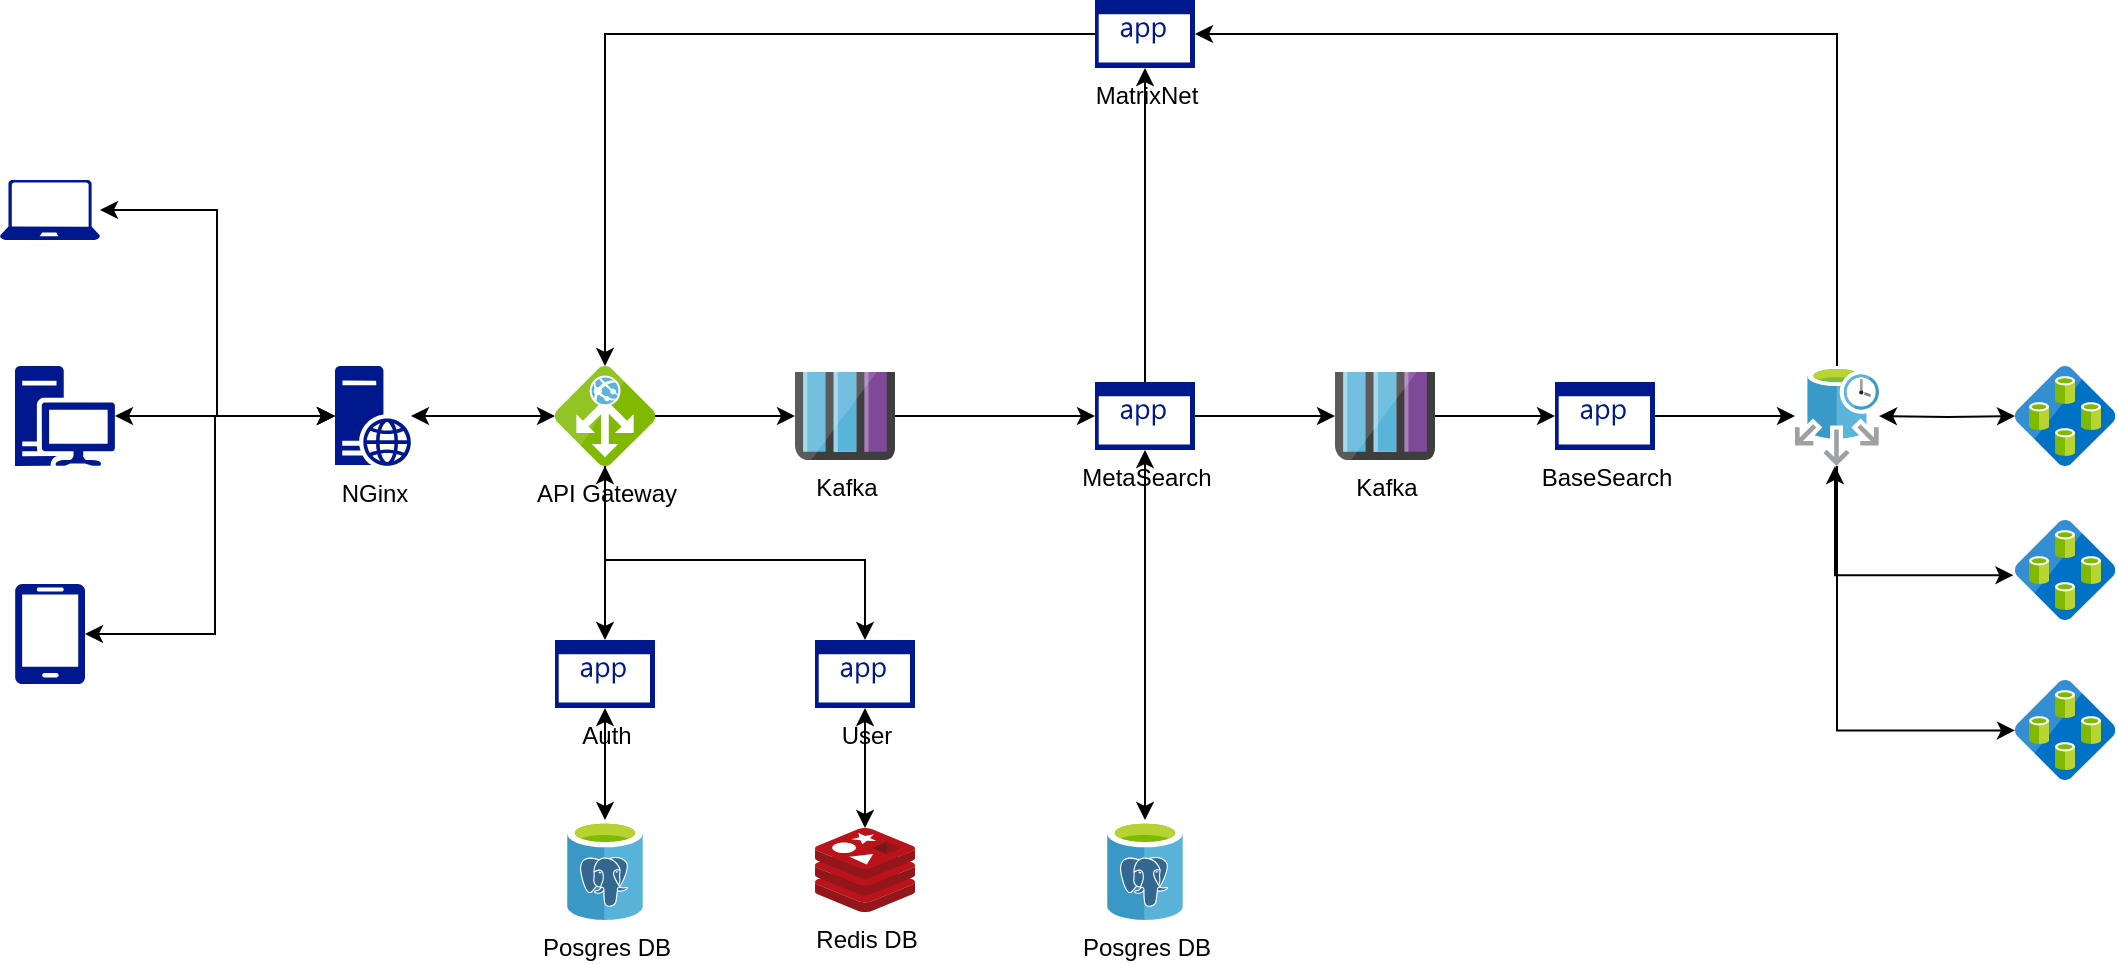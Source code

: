 <mxfile version="24.3.1" type="github">
  <diagram name="Страница — 1" id="2k--8PKjkymN7dlQJCMq">
    <mxGraphModel dx="1050" dy="575" grid="1" gridSize="10" guides="1" tooltips="1" connect="1" arrows="1" fold="1" page="1" pageScale="1" pageWidth="1169" pageHeight="1654" math="0" shadow="0">
      <root>
        <mxCell id="0" />
        <mxCell id="1" parent="0" />
        <mxCell id="XVV5fij0cZweGiHfc1t0-80" value="" style="edgeStyle=orthogonalEdgeStyle;rounded=0;orthogonalLoop=1;jettySize=auto;html=1;" edge="1" parent="1" source="XVV5fij0cZweGiHfc1t0-82" target="XVV5fij0cZweGiHfc1t0-98">
          <mxGeometry relative="1" as="geometry" />
        </mxCell>
        <mxCell id="XVV5fij0cZweGiHfc1t0-81" value="" style="edgeStyle=orthogonalEdgeStyle;rounded=0;orthogonalLoop=1;jettySize=auto;html=1;" edge="1" parent="1" source="XVV5fij0cZweGiHfc1t0-82" target="XVV5fij0cZweGiHfc1t0-92">
          <mxGeometry relative="1" as="geometry" />
        </mxCell>
        <mxCell id="XVV5fij0cZweGiHfc1t0-82" value="API Gateway" style="image;sketch=0;aspect=fixed;html=1;points=[];align=center;fontSize=12;image=img/lib/mscae/Application_Gateway.svg;" vertex="1" parent="1">
          <mxGeometry x="327.5" y="423" width="50" height="50" as="geometry" />
        </mxCell>
        <mxCell id="XVV5fij0cZweGiHfc1t0-83" value="Redis DB" style="image;sketch=0;aspect=fixed;html=1;points=[];align=center;fontSize=12;image=img/lib/mscae/Cache_Redis_Product.svg;" vertex="1" parent="1">
          <mxGeometry x="457.5" y="654" width="50" height="42" as="geometry" />
        </mxCell>
        <mxCell id="XVV5fij0cZweGiHfc1t0-84" value="" style="sketch=0;aspect=fixed;pointerEvents=1;shadow=0;dashed=0;html=1;strokeColor=none;labelPosition=center;verticalLabelPosition=bottom;verticalAlign=top;align=center;fillColor=#00188D;shape=mxgraph.azure.laptop" vertex="1" parent="1">
          <mxGeometry x="50" y="330" width="50" height="30" as="geometry" />
        </mxCell>
        <mxCell id="XVV5fij0cZweGiHfc1t0-85" value="" style="sketch=0;aspect=fixed;pointerEvents=1;shadow=0;dashed=0;html=1;strokeColor=none;labelPosition=center;verticalLabelPosition=bottom;verticalAlign=top;align=center;fillColor=#00188D;shape=mxgraph.azure.mobile" vertex="1" parent="1">
          <mxGeometry x="57.5" y="532" width="35" height="50" as="geometry" />
        </mxCell>
        <mxCell id="XVV5fij0cZweGiHfc1t0-86" value="" style="edgeStyle=orthogonalEdgeStyle;rounded=0;orthogonalLoop=1;jettySize=auto;html=1;startArrow=classic;startFill=1;" edge="1" parent="1" source="XVV5fij0cZweGiHfc1t0-87" target="XVV5fij0cZweGiHfc1t0-90">
          <mxGeometry relative="1" as="geometry" />
        </mxCell>
        <mxCell id="XVV5fij0cZweGiHfc1t0-87" value="" style="sketch=0;aspect=fixed;pointerEvents=1;shadow=0;dashed=0;html=1;strokeColor=none;labelPosition=center;verticalLabelPosition=bottom;verticalAlign=top;align=center;fillColor=#00188D;shape=mxgraph.mscae.enterprise.workstation_client" vertex="1" parent="1">
          <mxGeometry x="57.5" y="423" width="50" height="50" as="geometry" />
        </mxCell>
        <mxCell id="XVV5fij0cZweGiHfc1t0-88" value="Posgres DB" style="image;sketch=0;aspect=fixed;html=1;points=[];align=center;fontSize=12;image=img/lib/mscae/Azure_Database_for_PostgreSQL_servers.svg;" vertex="1" parent="1">
          <mxGeometry x="333.5" y="650" width="38" height="50" as="geometry" />
        </mxCell>
        <mxCell id="XVV5fij0cZweGiHfc1t0-89" value="" style="edgeStyle=orthogonalEdgeStyle;rounded=0;orthogonalLoop=1;jettySize=auto;html=1;startArrow=classic;startFill=1;" edge="1" parent="1" source="XVV5fij0cZweGiHfc1t0-90" target="XVV5fij0cZweGiHfc1t0-82">
          <mxGeometry relative="1" as="geometry" />
        </mxCell>
        <mxCell id="XVV5fij0cZweGiHfc1t0-90" value="NGinx" style="sketch=0;aspect=fixed;pointerEvents=1;shadow=0;dashed=0;html=1;strokeColor=none;labelPosition=center;verticalLabelPosition=bottom;verticalAlign=top;align=center;fillColor=#00188D;shape=mxgraph.mscae.enterprise.web_server" vertex="1" parent="1">
          <mxGeometry x="217.5" y="423" width="38" height="50" as="geometry" />
        </mxCell>
        <mxCell id="XVV5fij0cZweGiHfc1t0-91" value="" style="edgeStyle=orthogonalEdgeStyle;rounded=0;orthogonalLoop=1;jettySize=auto;html=1;startArrow=classic;startFill=1;" edge="1" parent="1" source="XVV5fij0cZweGiHfc1t0-92" target="XVV5fij0cZweGiHfc1t0-88">
          <mxGeometry relative="1" as="geometry" />
        </mxCell>
        <mxCell id="XVV5fij0cZweGiHfc1t0-92" value="Auth" style="sketch=0;aspect=fixed;pointerEvents=1;shadow=0;dashed=0;html=1;strokeColor=none;labelPosition=center;verticalLabelPosition=bottom;verticalAlign=top;align=center;fillColor=#00188D;shape=mxgraph.mscae.enterprise.application" vertex="1" parent="1">
          <mxGeometry x="327.5" y="560" width="50" height="34" as="geometry" />
        </mxCell>
        <mxCell id="XVV5fij0cZweGiHfc1t0-93" value="" style="edgeStyle=orthogonalEdgeStyle;rounded=0;orthogonalLoop=1;jettySize=auto;html=1;startArrow=classic;startFill=1;" edge="1" parent="1" source="XVV5fij0cZweGiHfc1t0-94" target="XVV5fij0cZweGiHfc1t0-83">
          <mxGeometry relative="1" as="geometry" />
        </mxCell>
        <mxCell id="XVV5fij0cZweGiHfc1t0-94" value="User" style="sketch=0;aspect=fixed;pointerEvents=1;shadow=0;dashed=0;html=1;strokeColor=none;labelPosition=center;verticalLabelPosition=bottom;verticalAlign=top;align=center;fillColor=#00188D;shape=mxgraph.mscae.enterprise.application" vertex="1" parent="1">
          <mxGeometry x="457.5" y="560" width="50" height="34" as="geometry" />
        </mxCell>
        <mxCell id="XVV5fij0cZweGiHfc1t0-95" value="" style="edgeStyle=orthogonalEdgeStyle;rounded=0;orthogonalLoop=1;jettySize=auto;html=1;" edge="1" parent="1" source="XVV5fij0cZweGiHfc1t0-118" target="XVV5fij0cZweGiHfc1t0-102">
          <mxGeometry relative="1" as="geometry" />
        </mxCell>
        <mxCell id="XVV5fij0cZweGiHfc1t0-96" value="MetaSearch" style="sketch=0;aspect=fixed;pointerEvents=1;shadow=0;dashed=0;html=1;strokeColor=none;labelPosition=center;verticalLabelPosition=bottom;verticalAlign=top;align=center;fillColor=#00188D;shape=mxgraph.mscae.enterprise.application" vertex="1" parent="1">
          <mxGeometry x="597.5" y="431" width="50" height="34" as="geometry" />
        </mxCell>
        <mxCell id="XVV5fij0cZweGiHfc1t0-97" value="" style="edgeStyle=orthogonalEdgeStyle;rounded=0;orthogonalLoop=1;jettySize=auto;html=1;" edge="1" parent="1" source="XVV5fij0cZweGiHfc1t0-98" target="XVV5fij0cZweGiHfc1t0-96">
          <mxGeometry relative="1" as="geometry" />
        </mxCell>
        <mxCell id="XVV5fij0cZweGiHfc1t0-98" value="Kafka" style="image;sketch=0;aspect=fixed;html=1;points=[];align=center;fontSize=12;image=img/lib/mscae/Queues_Storage.svg;" vertex="1" parent="1">
          <mxGeometry x="447.5" y="426" width="50" height="44" as="geometry" />
        </mxCell>
        <mxCell id="XVV5fij0cZweGiHfc1t0-99" style="edgeStyle=orthogonalEdgeStyle;rounded=0;orthogonalLoop=1;jettySize=auto;html=1;entryX=0;entryY=0.5;entryDx=0;entryDy=0;entryPerimeter=0;startArrow=classic;startFill=1;" edge="1" parent="1" source="XVV5fij0cZweGiHfc1t0-84" target="XVV5fij0cZweGiHfc1t0-90">
          <mxGeometry relative="1" as="geometry">
            <Array as="points">
              <mxPoint x="158.5" y="345" />
              <mxPoint x="158.5" y="448" />
            </Array>
          </mxGeometry>
        </mxCell>
        <mxCell id="XVV5fij0cZweGiHfc1t0-100" style="edgeStyle=orthogonalEdgeStyle;rounded=0;orthogonalLoop=1;jettySize=auto;html=1;entryX=0;entryY=0.5;entryDx=0;entryDy=0;entryPerimeter=0;startArrow=classic;startFill=1;" edge="1" parent="1" source="XVV5fij0cZweGiHfc1t0-85" target="XVV5fij0cZweGiHfc1t0-90">
          <mxGeometry relative="1" as="geometry">
            <Array as="points">
              <mxPoint x="157.5" y="557" />
              <mxPoint x="157.5" y="448" />
            </Array>
          </mxGeometry>
        </mxCell>
        <mxCell id="XVV5fij0cZweGiHfc1t0-101" value="" style="edgeStyle=orthogonalEdgeStyle;rounded=0;orthogonalLoop=1;jettySize=auto;html=1;" edge="1" parent="1" source="XVV5fij0cZweGiHfc1t0-102" target="XVV5fij0cZweGiHfc1t0-104">
          <mxGeometry relative="1" as="geometry" />
        </mxCell>
        <mxCell id="XVV5fij0cZweGiHfc1t0-102" value="BaseSearch" style="sketch=0;aspect=fixed;pointerEvents=1;shadow=0;dashed=0;html=1;strokeColor=none;labelPosition=center;verticalLabelPosition=bottom;verticalAlign=top;align=center;fillColor=#00188D;shape=mxgraph.mscae.enterprise.application" vertex="1" parent="1">
          <mxGeometry x="827.5" y="431" width="50" height="34" as="geometry" />
        </mxCell>
        <mxCell id="XVV5fij0cZweGiHfc1t0-103" value="" style="edgeStyle=orthogonalEdgeStyle;rounded=0;orthogonalLoop=1;jettySize=auto;html=1;startArrow=classic;startFill=1;" edge="1" parent="1" target="XVV5fij0cZweGiHfc1t0-105">
          <mxGeometry relative="1" as="geometry">
            <mxPoint x="989.5" y="448" as="sourcePoint" />
          </mxGeometry>
        </mxCell>
        <mxCell id="XVV5fij0cZweGiHfc1t0-104" value="" style="image;sketch=0;aspect=fixed;html=1;points=[];align=center;fontSize=12;image=img/lib/mscae/Elastic_Job_Agents.svg;" vertex="1" parent="1">
          <mxGeometry x="947.5" y="423" width="42" height="50" as="geometry" />
        </mxCell>
        <mxCell id="XVV5fij0cZweGiHfc1t0-105" value="" style="image;sketch=0;aspect=fixed;html=1;points=[];align=center;fontSize=12;image=img/lib/mscae/Elastic_Database_Pools.svg;" vertex="1" parent="1">
          <mxGeometry x="1057.5" y="423" width="50" height="50" as="geometry" />
        </mxCell>
        <mxCell id="XVV5fij0cZweGiHfc1t0-106" value="" style="image;sketch=0;aspect=fixed;html=1;points=[];align=center;fontSize=12;image=img/lib/mscae/Elastic_Database_Pools.svg;" vertex="1" parent="1">
          <mxGeometry x="1057.5" y="500" width="50" height="50" as="geometry" />
        </mxCell>
        <mxCell id="XVV5fij0cZweGiHfc1t0-107" value="" style="image;sketch=0;aspect=fixed;html=1;points=[];align=center;fontSize=12;image=img/lib/mscae/Elastic_Database_Pools.svg;" vertex="1" parent="1">
          <mxGeometry x="1057.5" y="580" width="50" height="50" as="geometry" />
        </mxCell>
        <mxCell id="XVV5fij0cZweGiHfc1t0-108" style="edgeStyle=orthogonalEdgeStyle;rounded=0;orthogonalLoop=1;jettySize=auto;html=1;entryX=0.5;entryY=0;entryDx=0;entryDy=0;entryPerimeter=0;startArrow=classic;startFill=1;" edge="1" parent="1" source="XVV5fij0cZweGiHfc1t0-82" target="XVV5fij0cZweGiHfc1t0-94">
          <mxGeometry relative="1" as="geometry">
            <Array as="points">
              <mxPoint x="352.5" y="520" />
              <mxPoint x="482.5" y="520" />
            </Array>
          </mxGeometry>
        </mxCell>
        <mxCell id="XVV5fij0cZweGiHfc1t0-109" value="MatrixNet" style="sketch=0;aspect=fixed;pointerEvents=1;shadow=0;dashed=0;html=1;strokeColor=none;labelPosition=center;verticalLabelPosition=bottom;verticalAlign=top;align=center;fillColor=#00188D;shape=mxgraph.mscae.enterprise.application" vertex="1" parent="1">
          <mxGeometry x="597.5" y="240" width="50" height="34" as="geometry" />
        </mxCell>
        <mxCell id="XVV5fij0cZweGiHfc1t0-110" style="edgeStyle=orthogonalEdgeStyle;rounded=0;orthogonalLoop=1;jettySize=auto;html=1;entryX=1;entryY=0.5;entryDx=0;entryDy=0;entryPerimeter=0;" edge="1" parent="1" source="XVV5fij0cZweGiHfc1t0-104" target="XVV5fij0cZweGiHfc1t0-109">
          <mxGeometry relative="1" as="geometry">
            <Array as="points">
              <mxPoint x="969" y="257" />
            </Array>
          </mxGeometry>
        </mxCell>
        <mxCell id="XVV5fij0cZweGiHfc1t0-111" style="edgeStyle=orthogonalEdgeStyle;rounded=0;orthogonalLoop=1;jettySize=auto;html=1;entryX=-0.016;entryY=0.552;entryDx=0;entryDy=0;entryPerimeter=0;startArrow=classic;startFill=1;" edge="1" parent="1" source="XVV5fij0cZweGiHfc1t0-104" target="XVV5fij0cZweGiHfc1t0-106">
          <mxGeometry relative="1" as="geometry">
            <Array as="points">
              <mxPoint x="967.5" y="528" />
            </Array>
          </mxGeometry>
        </mxCell>
        <mxCell id="XVV5fij0cZweGiHfc1t0-112" style="edgeStyle=orthogonalEdgeStyle;rounded=0;orthogonalLoop=1;jettySize=auto;html=1;entryX=0;entryY=0.504;entryDx=0;entryDy=0;entryPerimeter=0;" edge="1" parent="1" source="XVV5fij0cZweGiHfc1t0-104" target="XVV5fij0cZweGiHfc1t0-107">
          <mxGeometry relative="1" as="geometry">
            <Array as="points">
              <mxPoint x="968.5" y="605" />
            </Array>
          </mxGeometry>
        </mxCell>
        <mxCell id="XVV5fij0cZweGiHfc1t0-113" style="edgeStyle=orthogonalEdgeStyle;rounded=0;orthogonalLoop=1;jettySize=auto;html=1;exitX=0;exitY=0.5;exitDx=0;exitDy=0;exitPerimeter=0;" edge="1" parent="1" source="XVV5fij0cZweGiHfc1t0-109" target="XVV5fij0cZweGiHfc1t0-82">
          <mxGeometry relative="1" as="geometry">
            <Array as="points">
              <mxPoint x="352.5" y="257" />
            </Array>
          </mxGeometry>
        </mxCell>
        <mxCell id="XVV5fij0cZweGiHfc1t0-114" value="" style="edgeStyle=orthogonalEdgeStyle;rounded=0;orthogonalLoop=1;jettySize=auto;html=1;startArrow=classic;startFill=1;" edge="1" parent="1" source="XVV5fij0cZweGiHfc1t0-115" target="XVV5fij0cZweGiHfc1t0-96">
          <mxGeometry relative="1" as="geometry" />
        </mxCell>
        <mxCell id="XVV5fij0cZweGiHfc1t0-115" value="Posgres DB" style="image;sketch=0;aspect=fixed;html=1;points=[];align=center;fontSize=12;image=img/lib/mscae/Azure_Database_for_PostgreSQL_servers.svg;" vertex="1" parent="1">
          <mxGeometry x="603.5" y="650" width="38" height="50" as="geometry" />
        </mxCell>
        <mxCell id="XVV5fij0cZweGiHfc1t0-116" style="edgeStyle=orthogonalEdgeStyle;rounded=0;orthogonalLoop=1;jettySize=auto;html=1;entryX=0.5;entryY=1;entryDx=0;entryDy=0;entryPerimeter=0;" edge="1" parent="1" source="XVV5fij0cZweGiHfc1t0-96" target="XVV5fij0cZweGiHfc1t0-109">
          <mxGeometry relative="1" as="geometry" />
        </mxCell>
        <mxCell id="XVV5fij0cZweGiHfc1t0-117" value="" style="edgeStyle=orthogonalEdgeStyle;rounded=0;orthogonalLoop=1;jettySize=auto;html=1;" edge="1" parent="1" source="XVV5fij0cZweGiHfc1t0-96" target="XVV5fij0cZweGiHfc1t0-118">
          <mxGeometry relative="1" as="geometry">
            <mxPoint x="647.5" y="448" as="sourcePoint" />
            <mxPoint x="827.5" y="448" as="targetPoint" />
          </mxGeometry>
        </mxCell>
        <mxCell id="XVV5fij0cZweGiHfc1t0-118" value="Kafka" style="image;sketch=0;aspect=fixed;html=1;points=[];align=center;fontSize=12;image=img/lib/mscae/Queues_Storage.svg;" vertex="1" parent="1">
          <mxGeometry x="717.5" y="426" width="50" height="44" as="geometry" />
        </mxCell>
      </root>
    </mxGraphModel>
  </diagram>
</mxfile>
